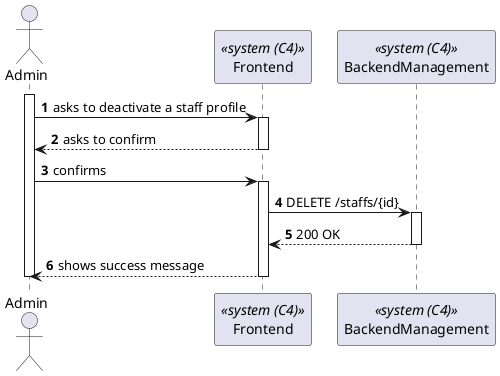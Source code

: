 @startuml StaffProfileDeactivation(level2)

autonumber
actor "Admin" as Admin
participant Frontend as "Frontend" <<system (C4)>>
participant BackendManagement as "BackendManagement" <<system (C4)>>

activate Admin
    
    Admin -> Frontend : asks to deactivate a staff profile
    activate Frontend

    Frontend --> Admin : asks to confirm
    deactivate Frontend

    Admin -> Frontend : confirms
    activate Frontend

        Frontend-> BackendManagement : DELETE /staffs/{id}
        activate BackendManagement

        Frontend <-- BackendManagement : 200 OK
        deactivate BackendManagement

    Frontend --> Admin : shows success message
    deactivate Frontend
    
deactivate Admin

@enduml